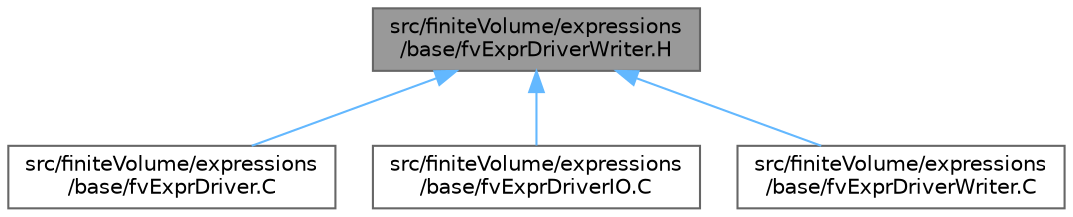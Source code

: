 digraph "src/finiteVolume/expressions/base/fvExprDriverWriter.H"
{
 // LATEX_PDF_SIZE
  bgcolor="transparent";
  edge [fontname=Helvetica,fontsize=10,labelfontname=Helvetica,labelfontsize=10];
  node [fontname=Helvetica,fontsize=10,shape=box,height=0.2,width=0.4];
  Node1 [id="Node000001",label="src/finiteVolume/expressions\l/base/fvExprDriverWriter.H",height=0.2,width=0.4,color="gray40", fillcolor="grey60", style="filled", fontcolor="black",tooltip=" "];
  Node1 -> Node2 [id="edge1_Node000001_Node000002",dir="back",color="steelblue1",style="solid",tooltip=" "];
  Node2 [id="Node000002",label="src/finiteVolume/expressions\l/base/fvExprDriver.C",height=0.2,width=0.4,color="grey40", fillcolor="white", style="filled",URL="$fvExprDriver_8C.html",tooltip=" "];
  Node1 -> Node3 [id="edge2_Node000001_Node000003",dir="back",color="steelblue1",style="solid",tooltip=" "];
  Node3 [id="Node000003",label="src/finiteVolume/expressions\l/base/fvExprDriverIO.C",height=0.2,width=0.4,color="grey40", fillcolor="white", style="filled",URL="$fvExprDriverIO_8C.html",tooltip=" "];
  Node1 -> Node4 [id="edge3_Node000001_Node000004",dir="back",color="steelblue1",style="solid",tooltip=" "];
  Node4 [id="Node000004",label="src/finiteVolume/expressions\l/base/fvExprDriverWriter.C",height=0.2,width=0.4,color="grey40", fillcolor="white", style="filled",URL="$fvExprDriverWriter_8C.html",tooltip=" "];
}

